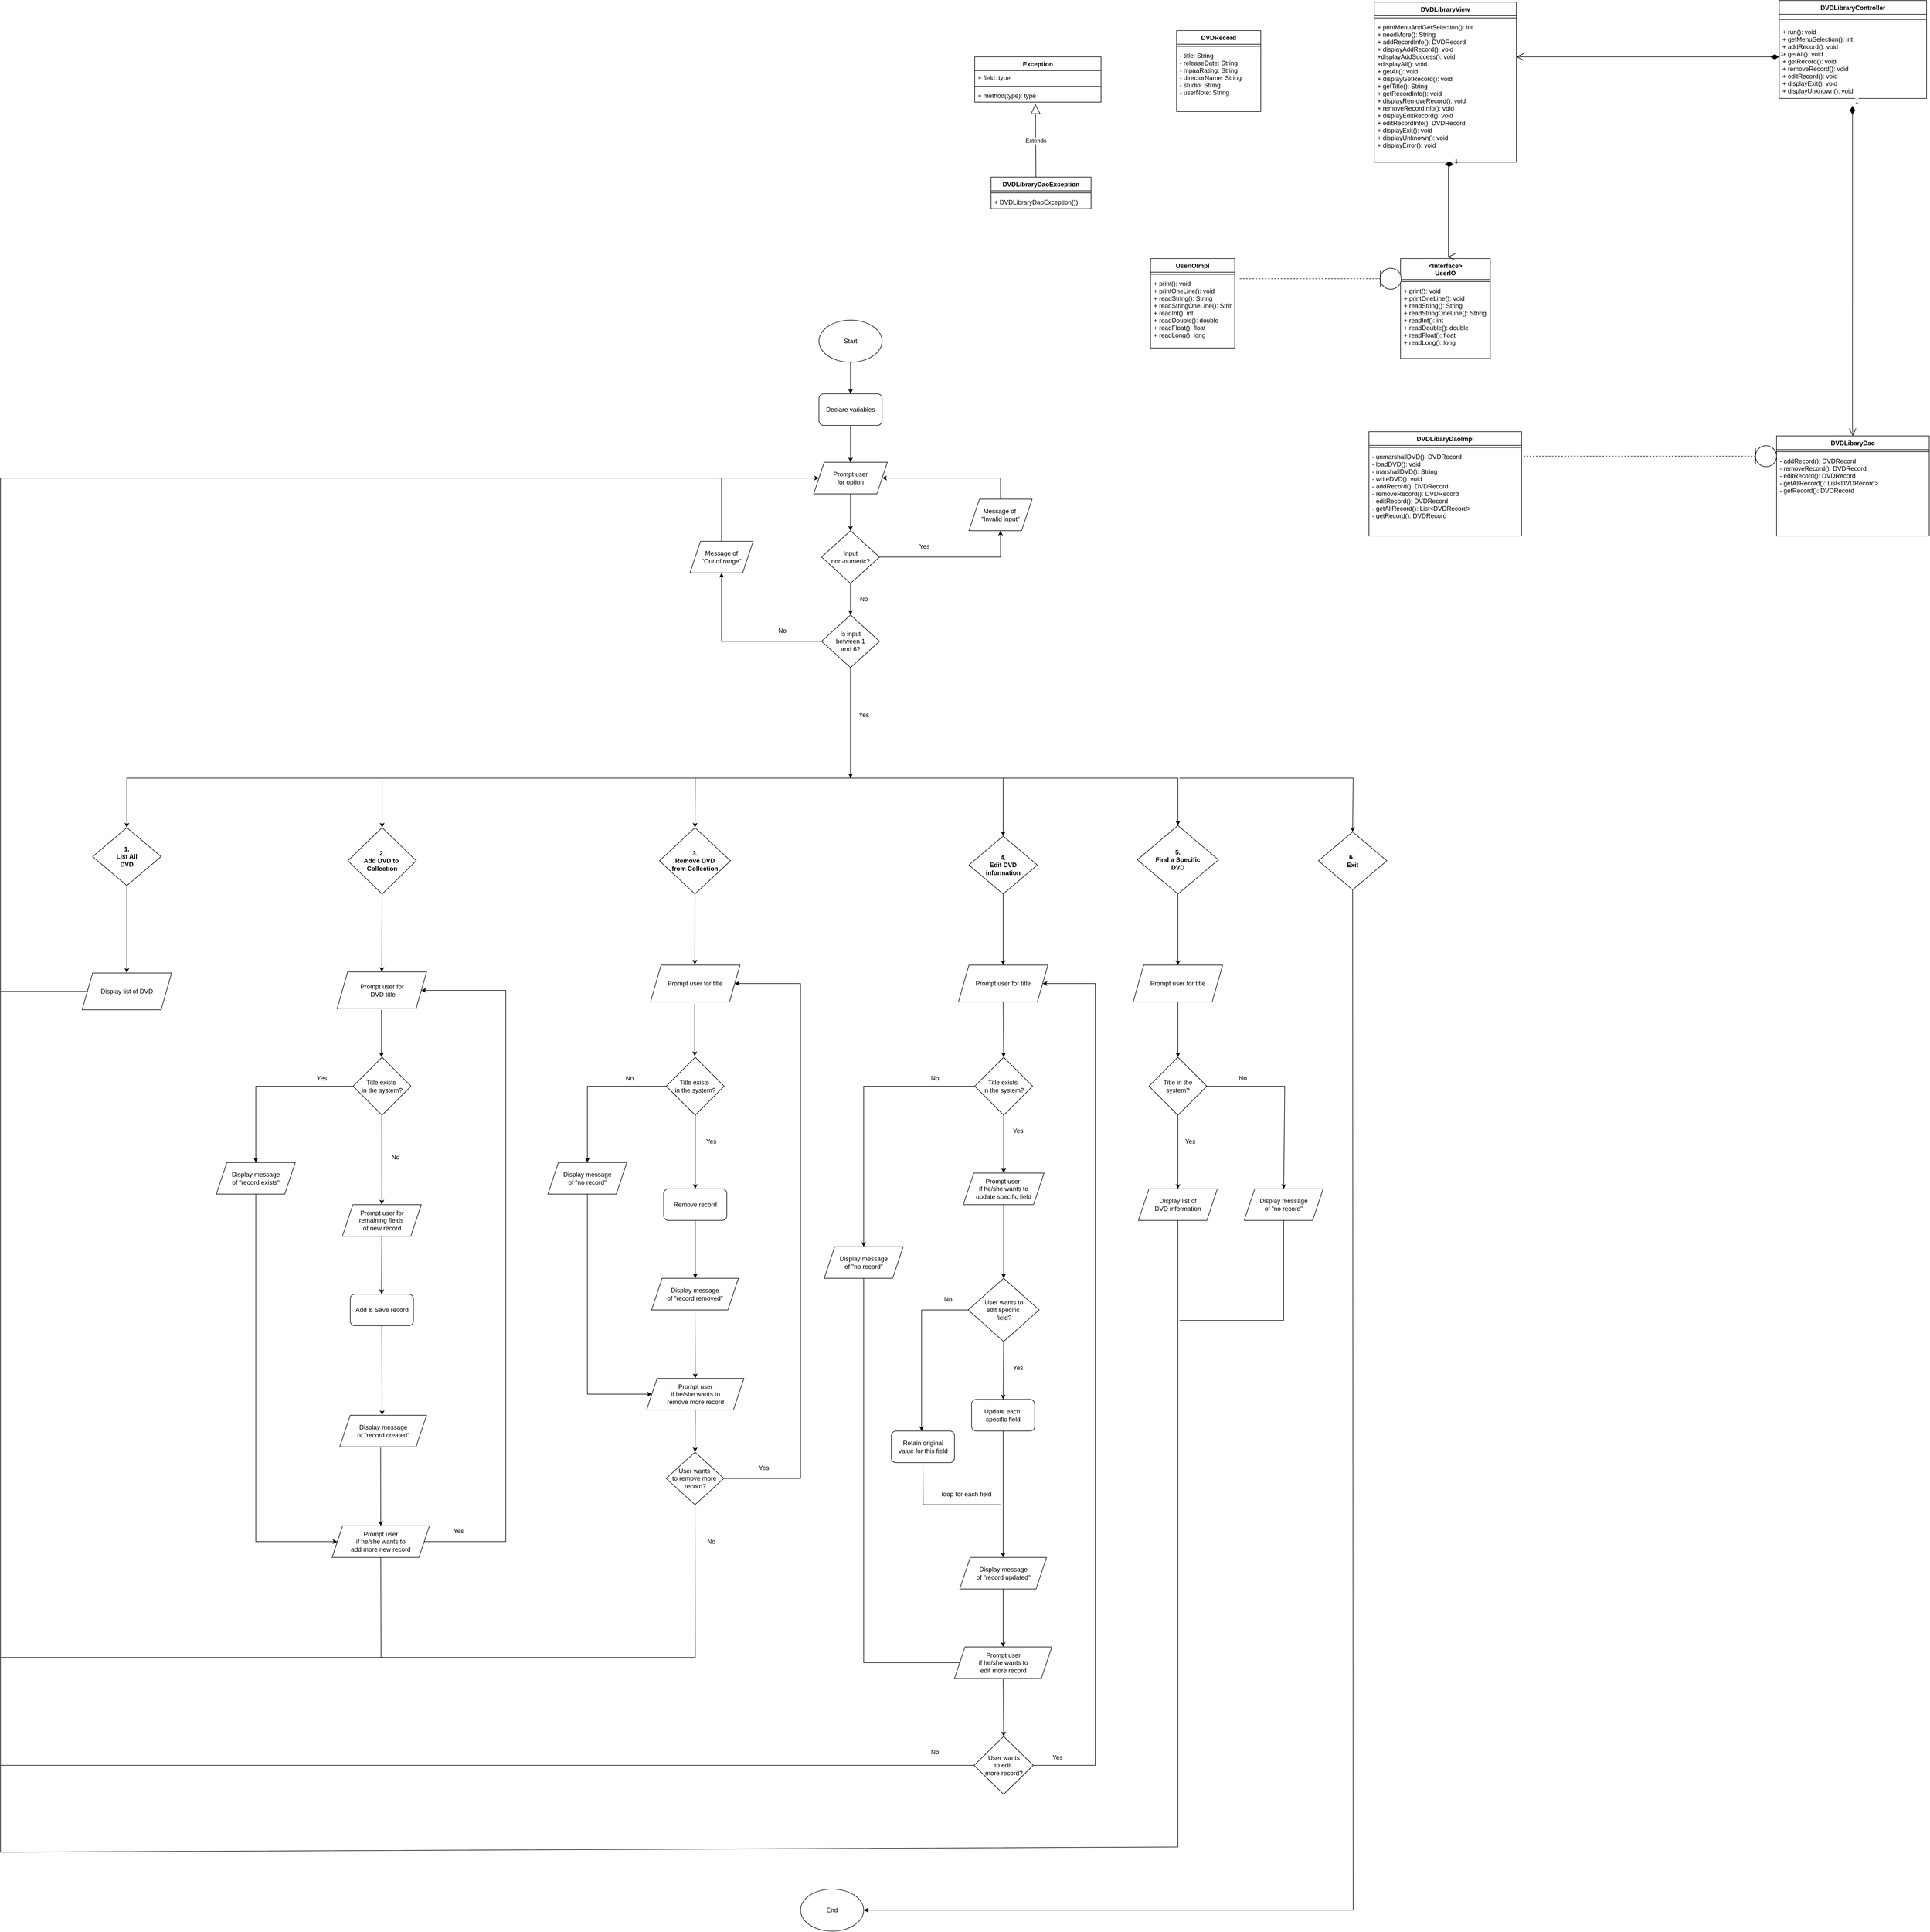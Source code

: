 <mxfile version="20.0.1" type="device"><diagram id="lfZnFg493xUVyy1Haq8Z" name="Page-1"><mxGraphModel dx="2568" dy="1592" grid="1" gridSize="10" guides="1" tooltips="1" connect="1" arrows="1" fold="1" page="1" pageScale="1" pageWidth="850" pageHeight="1100" math="0" shadow="0"><root><mxCell id="0"/><mxCell id="1" parent="0"/><mxCell id="xBN7aVPidOeXTF89LQFy-1" value="Start" style="ellipse;whiteSpace=wrap;html=1;" parent="1" vertex="1"><mxGeometry x="355" y="-420" width="120" height="80" as="geometry"/></mxCell><mxCell id="xBN7aVPidOeXTF89LQFy-2" value="Declare variables" style="rounded=1;whiteSpace=wrap;html=1;" parent="1" vertex="1"><mxGeometry x="355" y="-280" width="120" height="60" as="geometry"/></mxCell><mxCell id="xBN7aVPidOeXTF89LQFy-6" value="1.&lt;br&gt;List All&lt;br&gt;DVD" style="rhombus;whiteSpace=wrap;html=1;fontStyle=1" parent="1" vertex="1"><mxGeometry x="-1025" y="544" width="130" height="110" as="geometry"/></mxCell><mxCell id="xBN7aVPidOeXTF89LQFy-7" value="2.&lt;br&gt;Add DVD to&amp;nbsp;&lt;br&gt;Collection" style="rhombus;whiteSpace=wrap;html=1;fontStyle=1" parent="1" vertex="1"><mxGeometry x="-540" y="544" width="130" height="126" as="geometry"/></mxCell><mxCell id="xBN7aVPidOeXTF89LQFy-8" value="5.&lt;br&gt;Find a Specific&lt;br&gt;DVD" style="rhombus;whiteSpace=wrap;html=1;fontStyle=1" parent="1" vertex="1"><mxGeometry x="960" y="540" width="154" height="130" as="geometry"/></mxCell><mxCell id="xBN7aVPidOeXTF89LQFy-9" value="4.&lt;br&gt;Edit DVD&lt;br&gt;information" style="rhombus;whiteSpace=wrap;html=1;fontStyle=1" parent="1" vertex="1"><mxGeometry x="640" y="560" width="130" height="110" as="geometry"/></mxCell><mxCell id="xBN7aVPidOeXTF89LQFy-10" value="6.&amp;nbsp;&lt;br&gt;Exit" style="rhombus;whiteSpace=wrap;html=1;fontStyle=1" parent="1" vertex="1"><mxGeometry x="1304" y="552" width="130" height="110" as="geometry"/></mxCell><mxCell id="xBN7aVPidOeXTF89LQFy-11" value="Display list of DVD" style="shape=parallelogram;perimeter=parallelogramPerimeter;whiteSpace=wrap;html=1;fixedSize=1;" parent="1" vertex="1"><mxGeometry x="-1045" y="820" width="170" height="70" as="geometry"/></mxCell><mxCell id="xBN7aVPidOeXTF89LQFy-20" value="Prompt user for&lt;br&gt;&amp;nbsp;DVD title" style="shape=parallelogram;perimeter=parallelogramPerimeter;whiteSpace=wrap;html=1;fixedSize=1;" parent="1" vertex="1"><mxGeometry x="-560.5" y="818" width="170" height="70" as="geometry"/></mxCell><mxCell id="xBN7aVPidOeXTF89LQFy-21" value="Title exists&amp;nbsp;&lt;br&gt;in the system?" style="rhombus;whiteSpace=wrap;html=1;" parent="1" vertex="1"><mxGeometry x="-530" y="980" width="110" height="110" as="geometry"/></mxCell><mxCell id="xBN7aVPidOeXTF89LQFy-22" value="Display message&lt;br&gt;of &quot;record exists&quot;" style="shape=parallelogram;perimeter=parallelogramPerimeter;whiteSpace=wrap;html=1;fixedSize=1;" parent="1" vertex="1"><mxGeometry x="-790" y="1180" width="150" height="60" as="geometry"/></mxCell><mxCell id="xBN7aVPidOeXTF89LQFy-23" value="Add &amp;amp; Save record" style="rounded=1;whiteSpace=wrap;html=1;" parent="1" vertex="1"><mxGeometry x="-535.5" y="1430" width="120" height="60" as="geometry"/></mxCell><mxCell id="xBN7aVPidOeXTF89LQFy-24" value="Prompt user for title" style="shape=parallelogram;perimeter=parallelogramPerimeter;whiteSpace=wrap;html=1;fixedSize=1;" parent="1" vertex="1"><mxGeometry x="620" y="805" width="170" height="70" as="geometry"/></mxCell><mxCell id="xBN7aVPidOeXTF89LQFy-25" value="Title exists&amp;nbsp;&lt;br&gt;in the system?" style="rhombus;whiteSpace=wrap;html=1;" parent="1" vertex="1"><mxGeometry x="65" y="980" width="110" height="110" as="geometry"/></mxCell><mxCell id="xBN7aVPidOeXTF89LQFy-26" value="Display message&lt;br&gt;of &quot;no record&quot;" style="shape=parallelogram;perimeter=parallelogramPerimeter;whiteSpace=wrap;html=1;fixedSize=1;" parent="1" vertex="1"><mxGeometry x="1163" y="1230" width="150" height="60" as="geometry"/></mxCell><mxCell id="xBN7aVPidOeXTF89LQFy-30" value="Title exists&amp;nbsp;&lt;br&gt;in the system?" style="rhombus;whiteSpace=wrap;html=1;" parent="1" vertex="1"><mxGeometry x="651" y="980" width="110" height="110" as="geometry"/></mxCell><mxCell id="xBN7aVPidOeXTF89LQFy-31" value="Display message&lt;br&gt;of &quot;no record&quot;" style="shape=parallelogram;perimeter=parallelogramPerimeter;whiteSpace=wrap;html=1;fixedSize=1;" parent="1" vertex="1"><mxGeometry x="365" y="1340" width="150" height="60" as="geometry"/></mxCell><mxCell id="xBN7aVPidOeXTF89LQFy-34" value="End" style="ellipse;whiteSpace=wrap;html=1;" parent="1" vertex="1"><mxGeometry x="320" y="2560" width="120" height="80" as="geometry"/></mxCell><mxCell id="xBN7aVPidOeXTF89LQFy-35" value="" style="endArrow=classic;html=1;rounded=0;entryX=0.5;entryY=0;entryDx=0;entryDy=0;exitX=0.5;exitY=1;exitDx=0;exitDy=0;" parent="1" source="xBN7aVPidOeXTF89LQFy-1" target="xBN7aVPidOeXTF89LQFy-2" edge="1"><mxGeometry width="50" height="50" relative="1" as="geometry"><mxPoint x="230" y="170" as="sourcePoint"/><mxPoint x="280" y="120" as="targetPoint"/></mxGeometry></mxCell><mxCell id="xBN7aVPidOeXTF89LQFy-38" value="" style="endArrow=classic;html=1;rounded=0;entryX=0.5;entryY=0;entryDx=0;entryDy=0;exitX=0.5;exitY=1;exitDx=0;exitDy=0;" parent="1" target="xBN7aVPidOeXTF89LQFy-6" edge="1"><mxGeometry width="50" height="50" relative="1" as="geometry"><mxPoint x="415" y="400" as="sourcePoint"/><mxPoint x="280" y="550" as="targetPoint"/><Array as="points"><mxPoint x="415" y="450"/><mxPoint x="120" y="450"/><mxPoint x="-960" y="450"/></Array></mxGeometry></mxCell><mxCell id="xBN7aVPidOeXTF89LQFy-43" value="Prompt user &lt;br&gt;for option" style="shape=parallelogram;perimeter=parallelogramPerimeter;whiteSpace=wrap;html=1;fixedSize=1;" parent="1" vertex="1"><mxGeometry x="345" y="-150" width="140" height="60" as="geometry"/></mxCell><mxCell id="xBN7aVPidOeXTF89LQFy-45" value="" style="endArrow=classic;html=1;rounded=0;entryX=0.5;entryY=0;entryDx=0;entryDy=0;exitX=0.5;exitY=1;exitDx=0;exitDy=0;" parent="1" source="xBN7aVPidOeXTF89LQFy-6" target="xBN7aVPidOeXTF89LQFy-11" edge="1"><mxGeometry width="50" height="50" relative="1" as="geometry"><mxPoint x="-874" y="840" as="sourcePoint"/><mxPoint x="-824" y="790" as="targetPoint"/></mxGeometry></mxCell><mxCell id="xBN7aVPidOeXTF89LQFy-58" value="" style="endArrow=classic;html=1;rounded=0;entryX=0.5;entryY=0;entryDx=0;entryDy=0;" parent="1" target="xBN7aVPidOeXTF89LQFy-7" edge="1"><mxGeometry width="50" height="50" relative="1" as="geometry"><mxPoint x="-475" y="450" as="sourcePoint"/><mxPoint x="-289" y="560" as="targetPoint"/></mxGeometry></mxCell><mxCell id="xBN7aVPidOeXTF89LQFy-59" value="" style="endArrow=classic;html=1;rounded=0;entryX=0.5;entryY=0;entryDx=0;entryDy=0;exitX=0.5;exitY=1;exitDx=0;exitDy=0;" parent="1" source="xBN7aVPidOeXTF89LQFy-7" target="xBN7aVPidOeXTF89LQFy-20" edge="1"><mxGeometry width="50" height="50" relative="1" as="geometry"><mxPoint x="-475" y="680" as="sourcePoint"/><mxPoint x="-475.71" y="754" as="targetPoint"/></mxGeometry></mxCell><mxCell id="xBN7aVPidOeXTF89LQFy-60" value="" style="endArrow=classic;html=1;rounded=0;entryX=0.5;entryY=0;entryDx=0;entryDy=0;exitX=0.5;exitY=1;exitDx=0;exitDy=0;" parent="1" edge="1"><mxGeometry width="50" height="50" relative="1" as="geometry"><mxPoint x="-476.21" y="890" as="sourcePoint"/><mxPoint x="-476.21" y="980" as="targetPoint"/></mxGeometry></mxCell><mxCell id="xBN7aVPidOeXTF89LQFy-61" value="" style="endArrow=classic;html=1;rounded=0;entryX=0.5;entryY=0;entryDx=0;entryDy=0;" parent="1" target="xBN7aVPidOeXTF89LQFy-22" edge="1"><mxGeometry width="50" height="50" relative="1" as="geometry"><mxPoint x="-530" y="1035" as="sourcePoint"/><mxPoint x="-650" y="1180" as="targetPoint"/><Array as="points"><mxPoint x="-650" y="1035"/><mxPoint x="-715" y="1035"/></Array></mxGeometry></mxCell><mxCell id="xBN7aVPidOeXTF89LQFy-62" value="" style="endArrow=classic;html=1;rounded=0;exitX=0.5;exitY=1;exitDx=0;exitDy=0;" parent="1" source="xBN7aVPidOeXTF89LQFy-22" target="R3plJ5tXdlA7iR0dH8oj-2" edge="1"><mxGeometry width="50" height="50" relative="1" as="geometry"><mxPoint x="-650" y="1244" as="sourcePoint"/><mxPoint x="-640" y="1830" as="targetPoint"/><Array as="points"><mxPoint x="-715" y="1900"/></Array></mxGeometry></mxCell><mxCell id="xBN7aVPidOeXTF89LQFy-65" value="" style="endArrow=none;html=1;rounded=0;entryX=0.5;entryY=1;entryDx=0;entryDy=0;startArrow=none;strokeColor=none;" parent="1" edge="1"><mxGeometry width="50" height="50" relative="1" as="geometry"><mxPoint x="-426" y="1420" as="sourcePoint"/><mxPoint x="-426" y="1310" as="targetPoint"/><Array as="points"/></mxGeometry></mxCell><mxCell id="xBN7aVPidOeXTF89LQFy-66" value="" style="endArrow=classic;html=1;rounded=0;entryX=0.5;entryY=0;entryDx=0;entryDy=0;" parent="1" target="xBN7aVPidOeXTF89LQFy-9" edge="1"><mxGeometry width="50" height="50" relative="1" as="geometry"><mxPoint x="400" y="450" as="sourcePoint"/><mxPoint x="590" y="640" as="targetPoint"/><Array as="points"><mxPoint x="705" y="450"/></Array></mxGeometry></mxCell><mxCell id="xBN7aVPidOeXTF89LQFy-67" value="" style="endArrow=classic;html=1;rounded=0;entryX=0.5;entryY=0;entryDx=0;entryDy=0;exitX=0.5;exitY=1;exitDx=0;exitDy=0;" parent="1" source="xBN7aVPidOeXTF89LQFy-9" target="xBN7aVPidOeXTF89LQFy-24" edge="1"><mxGeometry width="50" height="50" relative="1" as="geometry"><mxPoint x="345" y="690" as="sourcePoint"/><mxPoint x="395" y="640" as="targetPoint"/></mxGeometry></mxCell><mxCell id="xBN7aVPidOeXTF89LQFy-68" value="" style="endArrow=classic;html=1;rounded=0;entryX=0.5;entryY=0;entryDx=0;entryDy=0;" parent="1" edge="1"><mxGeometry width="50" height="50" relative="1" as="geometry"><mxPoint x="119" y="878" as="sourcePoint"/><mxPoint x="119" y="978" as="targetPoint"/></mxGeometry></mxCell><mxCell id="xBN7aVPidOeXTF89LQFy-69" value="" style="endArrow=classic;html=1;rounded=0;exitX=0.5;exitY=1;exitDx=0;exitDy=0;entryX=0.5;entryY=0;entryDx=0;entryDy=0;" parent="1" source="xBN7aVPidOeXTF89LQFy-25" target="R3plJ5tXdlA7iR0dH8oj-4" edge="1"><mxGeometry width="50" height="50" relative="1" as="geometry"><mxPoint x="345" y="1210" as="sourcePoint"/><mxPoint x="120" y="1260" as="targetPoint"/></mxGeometry></mxCell><mxCell id="xBN7aVPidOeXTF89LQFy-73" value="" style="endArrow=classic;html=1;rounded=0;entryX=0.5;entryY=0;entryDx=0;entryDy=0;exitX=0.5;exitY=1;exitDx=0;exitDy=0;" parent="1" source="xBN7aVPidOeXTF89LQFy-24" target="xBN7aVPidOeXTF89LQFy-30" edge="1"><mxGeometry width="50" height="50" relative="1" as="geometry"><mxPoint x="619.437" y="875" as="sourcePoint"/><mxPoint x="619.0" y="975" as="targetPoint"/></mxGeometry></mxCell><mxCell id="xBN7aVPidOeXTF89LQFy-79" value="" style="endArrow=classic;html=1;rounded=0;" parent="1" edge="1"><mxGeometry width="50" height="50" relative="1" as="geometry"><mxPoint x="600" y="450" as="sourcePoint"/><mxPoint x="1037" y="540" as="targetPoint"/><Array as="points"><mxPoint x="1037" y="450"/></Array></mxGeometry></mxCell><mxCell id="xBN7aVPidOeXTF89LQFy-81" value="" style="endArrow=classic;html=1;rounded=0;entryX=0.5;entryY=0;entryDx=0;entryDy=0;" parent="1" target="xBN7aVPidOeXTF89LQFy-10" edge="1"><mxGeometry width="50" height="50" relative="1" as="geometry"><mxPoint x="1040" y="450" as="sourcePoint"/><mxPoint x="900" y="360" as="targetPoint"/><Array as="points"><mxPoint x="1255" y="450"/><mxPoint x="1370" y="450"/></Array></mxGeometry></mxCell><mxCell id="oAzUtkDCTmgwJy09OEdO-1" value="" style="endArrow=classic;html=1;rounded=0;exitX=0.5;exitY=1;exitDx=0;exitDy=0;" parent="1" source="xBN7aVPidOeXTF89LQFy-2" edge="1"><mxGeometry width="50" height="50" relative="1" as="geometry"><mxPoint x="500" y="180" as="sourcePoint"/><mxPoint x="415" y="-150" as="targetPoint"/></mxGeometry></mxCell><mxCell id="FOKgVZqbNKU5GSkKvoMN-1" value="3.&lt;br&gt;Remove DVD&lt;br&gt;from Collection" style="rhombus;whiteSpace=wrap;html=1;fontStyle=1" parent="1" vertex="1"><mxGeometry x="52" y="544" width="135" height="126" as="geometry"/></mxCell><mxCell id="FOKgVZqbNKU5GSkKvoMN-2" value="" style="endArrow=classic;html=1;rounded=0;entryX=0.5;entryY=0;entryDx=0;entryDy=0;" parent="1" target="FOKgVZqbNKU5GSkKvoMN-1" edge="1"><mxGeometry width="50" height="50" relative="1" as="geometry"><mxPoint x="120" y="450" as="sourcePoint"/><mxPoint x="20" y="580" as="targetPoint"/></mxGeometry></mxCell><mxCell id="FOKgVZqbNKU5GSkKvoMN-6" value="Input&lt;br&gt;non-numeric?" style="rhombus;whiteSpace=wrap;html=1;" parent="1" vertex="1"><mxGeometry x="360" y="-20" width="110" height="100" as="geometry"/></mxCell><mxCell id="FOKgVZqbNKU5GSkKvoMN-7" value="Is input &lt;br&gt;between 1 &lt;br&gt;and 6?" style="rhombus;whiteSpace=wrap;html=1;" parent="1" vertex="1"><mxGeometry x="360" y="140" width="110" height="100" as="geometry"/></mxCell><mxCell id="FOKgVZqbNKU5GSkKvoMN-8" value="" style="endArrow=classic;html=1;rounded=0;exitX=0.5;exitY=1;exitDx=0;exitDy=0;exitPerimeter=0;" parent="1" source="xBN7aVPidOeXTF89LQFy-43" target="FOKgVZqbNKU5GSkKvoMN-6" edge="1"><mxGeometry width="50" height="50" relative="1" as="geometry"><mxPoint x="390" y="170" as="sourcePoint"/><mxPoint x="440" y="120" as="targetPoint"/></mxGeometry></mxCell><mxCell id="FOKgVZqbNKU5GSkKvoMN-9" value="" style="endArrow=classic;html=1;rounded=0;exitX=1;exitY=0.5;exitDx=0;exitDy=0;entryX=0.5;entryY=1;entryDx=0;entryDy=0;" parent="1" source="FOKgVZqbNKU5GSkKvoMN-6" target="FOKgVZqbNKU5GSkKvoMN-67" edge="1"><mxGeometry width="50" height="50" relative="1" as="geometry"><mxPoint x="390" y="170" as="sourcePoint"/><mxPoint x="730" y="30" as="targetPoint"/><Array as="points"><mxPoint x="570" y="30"/><mxPoint x="700" y="30"/></Array></mxGeometry></mxCell><mxCell id="FOKgVZqbNKU5GSkKvoMN-10" value="" style="endArrow=classic;html=1;rounded=0;exitX=0.5;exitY=1;exitDx=0;exitDy=0;entryX=0.5;entryY=0;entryDx=0;entryDy=0;" parent="1" source="FOKgVZqbNKU5GSkKvoMN-6" target="FOKgVZqbNKU5GSkKvoMN-7" edge="1"><mxGeometry width="50" height="50" relative="1" as="geometry"><mxPoint x="390" y="130" as="sourcePoint"/><mxPoint x="500" y="240" as="targetPoint"/></mxGeometry></mxCell><mxCell id="FOKgVZqbNKU5GSkKvoMN-12" value="" style="endArrow=classic;html=1;rounded=0;exitX=0.5;exitY=1;exitDx=0;exitDy=0;" parent="1" source="FOKgVZqbNKU5GSkKvoMN-7" edge="1"><mxGeometry width="50" height="50" relative="1" as="geometry"><mxPoint x="390" y="430" as="sourcePoint"/><mxPoint x="415" y="450" as="targetPoint"/></mxGeometry></mxCell><mxCell id="FOKgVZqbNKU5GSkKvoMN-18" value="" style="endArrow=none;html=1;rounded=0;exitX=0;exitY=0.5;exitDx=0;exitDy=0;" parent="1" source="xBN7aVPidOeXTF89LQFy-11" edge="1"><mxGeometry width="50" height="50" relative="1" as="geometry"><mxPoint x="-1350" y="850" as="sourcePoint"/><mxPoint x="170" y="-120" as="targetPoint"/><Array as="points"><mxPoint x="-1200" y="855"/><mxPoint x="-1200" y="-120"/></Array></mxGeometry></mxCell><mxCell id="FOKgVZqbNKU5GSkKvoMN-19" value="Display message&lt;br&gt;of &quot;record created&quot;" style="shape=parallelogram;perimeter=parallelogramPerimeter;whiteSpace=wrap;html=1;fixedSize=1;" parent="1" vertex="1"><mxGeometry x="-555.5" y="1660" width="165" height="60" as="geometry"/></mxCell><mxCell id="FOKgVZqbNKU5GSkKvoMN-23" value="" style="endArrow=none;html=1;rounded=0;entryX=0.5;entryY=1;entryDx=0;entryDy=0;startArrow=none;strokeColor=none;" parent="1" edge="1"><mxGeometry width="50" height="50" relative="1" as="geometry"><mxPoint x="-428.059" y="1620" as="sourcePoint"/><mxPoint x="-426" y="1480" as="targetPoint"/><Array as="points"/></mxGeometry></mxCell><mxCell id="FOKgVZqbNKU5GSkKvoMN-24" value="" style="endArrow=classic;html=1;rounded=0;entryX=0.5;entryY=0;entryDx=0;entryDy=0;" parent="1" target="FOKgVZqbNKU5GSkKvoMN-170" edge="1"><mxGeometry width="50" height="50" relative="1" as="geometry"><mxPoint x="-475.56" y="1090" as="sourcePoint"/><mxPoint x="-475.56" y="1230" as="targetPoint"/></mxGeometry></mxCell><mxCell id="FOKgVZqbNKU5GSkKvoMN-26" value="Prompt user for title" style="shape=parallelogram;perimeter=parallelogramPerimeter;whiteSpace=wrap;html=1;fixedSize=1;" parent="1" vertex="1"><mxGeometry x="35" y="805" width="170" height="70" as="geometry"/></mxCell><mxCell id="FOKgVZqbNKU5GSkKvoMN-32" value="" style="endArrow=classic;html=1;rounded=0;exitX=1;exitY=0.5;exitDx=0;exitDy=0;entryX=1;entryY=0.5;entryDx=0;entryDy=0;" parent="1" source="R3plJ5tXdlA7iR0dH8oj-2" target="xBN7aVPidOeXTF89LQFy-20" edge="1"><mxGeometry width="50" height="50" relative="1" as="geometry"><mxPoint x="-380" y="2050" as="sourcePoint"/><mxPoint x="-230" y="560" as="targetPoint"/><Array as="points"><mxPoint x="-240" y="1900"/><mxPoint x="-240" y="853"/></Array></mxGeometry></mxCell><mxCell id="FOKgVZqbNKU5GSkKvoMN-33" value="" style="endArrow=classic;html=1;rounded=0;entryX=0.5;entryY=0;entryDx=0;entryDy=0;exitX=0.5;exitY=1;exitDx=0;exitDy=0;" parent="1" source="FOKgVZqbNKU5GSkKvoMN-1" edge="1"><mxGeometry width="50" height="50" relative="1" as="geometry"><mxPoint x="119" y="670" as="sourcePoint"/><mxPoint x="119.29" y="804" as="targetPoint"/></mxGeometry></mxCell><mxCell id="FOKgVZqbNKU5GSkKvoMN-34" value="Display message&lt;br&gt;of &quot;no record&quot;" style="shape=parallelogram;perimeter=parallelogramPerimeter;whiteSpace=wrap;html=1;fixedSize=1;" parent="1" vertex="1"><mxGeometry x="-160" y="1180" width="150" height="60" as="geometry"/></mxCell><mxCell id="FOKgVZqbNKU5GSkKvoMN-35" value="" style="endArrow=classic;html=1;rounded=0;exitX=0;exitY=0.5;exitDx=0;exitDy=0;entryX=0.5;entryY=0;entryDx=0;entryDy=0;" parent="1" source="xBN7aVPidOeXTF89LQFy-25" target="FOKgVZqbNKU5GSkKvoMN-34" edge="1"><mxGeometry width="50" height="50" relative="1" as="geometry"><mxPoint x="60" y="1040" as="sourcePoint"/><mxPoint x="-70" y="1030" as="targetPoint"/><Array as="points"><mxPoint x="-85" y="1035"/></Array></mxGeometry></mxCell><mxCell id="FOKgVZqbNKU5GSkKvoMN-46" value="&lt;span style=&quot;&quot;&gt;Prompt user&lt;/span&gt;&lt;br style=&quot;&quot;&gt;&lt;span style=&quot;&quot;&gt;if he/she wants to&lt;/span&gt;&lt;br style=&quot;&quot;&gt;&lt;span style=&quot;&quot;&gt;remove more record&lt;/span&gt;" style="shape=parallelogram;perimeter=parallelogramPerimeter;whiteSpace=wrap;html=1;fixedSize=1;" parent="1" vertex="1"><mxGeometry x="27.5" y="1590" width="185" height="60" as="geometry"/></mxCell><mxCell id="FOKgVZqbNKU5GSkKvoMN-48" value="" style="endArrow=classic;html=1;rounded=0;exitX=0.5;exitY=1;exitDx=0;exitDy=0;entryX=0;entryY=0.5;entryDx=0;entryDy=0;" parent="1" source="FOKgVZqbNKU5GSkKvoMN-34" target="FOKgVZqbNKU5GSkKvoMN-46" edge="1"><mxGeometry width="50" height="50" relative="1" as="geometry"><mxPoint x="80" y="1230" as="sourcePoint"/><mxPoint x="-90" y="2150" as="targetPoint"/><Array as="points"><mxPoint x="-85" y="1620"/></Array></mxGeometry></mxCell><mxCell id="FOKgVZqbNKU5GSkKvoMN-51" value="" style="endArrow=classic;html=1;rounded=0;entryX=1;entryY=0.5;entryDx=0;entryDy=0;exitX=1;exitY=0.5;exitDx=0;exitDy=0;" parent="1" source="R3plJ5tXdlA7iR0dH8oj-24" target="FOKgVZqbNKU5GSkKvoMN-26" edge="1"><mxGeometry width="50" height="50" relative="1" as="geometry"><mxPoint x="220" y="2150" as="sourcePoint"/><mxPoint x="260" y="1040" as="targetPoint"/><Array as="points"><mxPoint x="320" y="1780"/><mxPoint x="320" y="840"/></Array></mxGeometry></mxCell><mxCell id="FOKgVZqbNKU5GSkKvoMN-52" value="" style="endArrow=classic;html=1;rounded=0;exitX=0.5;exitY=1;exitDx=0;exitDy=0;entryX=0.5;entryY=0;entryDx=0;entryDy=0;" parent="1" source="xBN7aVPidOeXTF89LQFy-30" edge="1"><mxGeometry width="50" height="50" relative="1" as="geometry"><mxPoint x="320" y="1250" as="sourcePoint"/><mxPoint x="706" y="1200" as="targetPoint"/></mxGeometry></mxCell><mxCell id="FOKgVZqbNKU5GSkKvoMN-54" value="Prompt user for title" style="shape=parallelogram;perimeter=parallelogramPerimeter;whiteSpace=wrap;html=1;fixedSize=1;" parent="1" vertex="1"><mxGeometry x="952" y="805" width="170" height="70" as="geometry"/></mxCell><mxCell id="FOKgVZqbNKU5GSkKvoMN-55" value="" style="endArrow=classic;html=1;rounded=0;entryX=0.5;entryY=0;entryDx=0;entryDy=0;exitX=0.5;exitY=1;exitDx=0;exitDy=0;" parent="1" source="xBN7aVPidOeXTF89LQFy-8" target="FOKgVZqbNKU5GSkKvoMN-54" edge="1"><mxGeometry width="50" height="50" relative="1" as="geometry"><mxPoint x="830" y="720" as="sourcePoint"/><mxPoint x="880" y="670" as="targetPoint"/></mxGeometry></mxCell><mxCell id="FOKgVZqbNKU5GSkKvoMN-56" value="Title in the &lt;br&gt;system?" style="rhombus;whiteSpace=wrap;html=1;" parent="1" vertex="1"><mxGeometry x="982" y="980" width="110" height="110" as="geometry"/></mxCell><mxCell id="FOKgVZqbNKU5GSkKvoMN-57" value="" style="endArrow=classic;html=1;rounded=0;entryX=0.5;entryY=0;entryDx=0;entryDy=0;exitX=0.5;exitY=1;exitDx=0;exitDy=0;" parent="1" source="FOKgVZqbNKU5GSkKvoMN-54" target="FOKgVZqbNKU5GSkKvoMN-56" edge="1"><mxGeometry width="50" height="50" relative="1" as="geometry"><mxPoint x="1030" y="880" as="sourcePoint"/><mxPoint x="880" y="1040" as="targetPoint"/></mxGeometry></mxCell><mxCell id="FOKgVZqbNKU5GSkKvoMN-64" value="" style="endArrow=classic;html=1;rounded=0;exitX=0.5;exitY=1;exitDx=0;exitDy=0;entryX=1;entryY=0.5;entryDx=0;entryDy=0;" parent="1" source="xBN7aVPidOeXTF89LQFy-10" target="xBN7aVPidOeXTF89LQFy-34" edge="1"><mxGeometry width="50" height="50" relative="1" as="geometry"><mxPoint x="1990" y="1190" as="sourcePoint"/><mxPoint x="1920" y="2210" as="targetPoint"/><Array as="points"><mxPoint x="1370" y="2600"/></Array></mxGeometry></mxCell><mxCell id="FOKgVZqbNKU5GSkKvoMN-65" value="No" style="text;html=1;align=center;verticalAlign=middle;resizable=0;points=[];autosize=1;strokeColor=none;fillColor=none;" parent="1" vertex="1"><mxGeometry x="425" y="100" width="30" height="20" as="geometry"/></mxCell><mxCell id="FOKgVZqbNKU5GSkKvoMN-67" value="Message of&amp;nbsp;&lt;br&gt;&quot;Invalid input&quot;" style="shape=parallelogram;perimeter=parallelogramPerimeter;whiteSpace=wrap;html=1;fixedSize=1;" parent="1" vertex="1"><mxGeometry x="640" y="-80" width="120" height="60" as="geometry"/></mxCell><mxCell id="FOKgVZqbNKU5GSkKvoMN-68" value="" style="endArrow=classic;html=1;rounded=0;entryX=1;entryY=0.5;entryDx=0;entryDy=0;exitX=0.5;exitY=0;exitDx=0;exitDy=0;" parent="1" source="FOKgVZqbNKU5GSkKvoMN-67" target="xBN7aVPidOeXTF89LQFy-43" edge="1"><mxGeometry width="50" height="50" relative="1" as="geometry"><mxPoint x="710" y="-120" as="sourcePoint"/><mxPoint x="755" y="-150" as="targetPoint"/><Array as="points"><mxPoint x="700" y="-120"/></Array></mxGeometry></mxCell><mxCell id="FOKgVZqbNKU5GSkKvoMN-70" value="Yes" style="text;html=1;align=center;verticalAlign=middle;resizable=0;points=[];autosize=1;strokeColor=none;fillColor=none;" parent="1" vertex="1"><mxGeometry x="535" width="40" height="20" as="geometry"/></mxCell><mxCell id="FOKgVZqbNKU5GSkKvoMN-71" value="Yes" style="text;html=1;align=center;verticalAlign=middle;resizable=0;points=[];autosize=1;strokeColor=none;fillColor=none;" parent="1" vertex="1"><mxGeometry x="420" y="320" width="40" height="20" as="geometry"/></mxCell><mxCell id="FOKgVZqbNKU5GSkKvoMN-72" value="No" style="text;html=1;align=center;verticalAlign=middle;resizable=0;points=[];autosize=1;strokeColor=none;fillColor=none;" parent="1" vertex="1"><mxGeometry x="270" y="160" width="30" height="20" as="geometry"/></mxCell><mxCell id="FOKgVZqbNKU5GSkKvoMN-73" value="Message of &lt;br&gt;&quot;Out of range&quot;" style="shape=parallelogram;perimeter=parallelogramPerimeter;whiteSpace=wrap;html=1;fixedSize=1;" parent="1" vertex="1"><mxGeometry x="110" width="120" height="60" as="geometry"/></mxCell><mxCell id="FOKgVZqbNKU5GSkKvoMN-74" value="" style="endArrow=classic;html=1;rounded=0;entryX=0.5;entryY=1;entryDx=0;entryDy=0;exitX=0;exitY=0.5;exitDx=0;exitDy=0;" parent="1" source="FOKgVZqbNKU5GSkKvoMN-7" target="FOKgVZqbNKU5GSkKvoMN-73" edge="1"><mxGeometry width="50" height="50" relative="1" as="geometry"><mxPoint x="170" y="190" as="sourcePoint"/><mxPoint x="490" y="40" as="targetPoint"/><Array as="points"><mxPoint x="170" y="190"/></Array></mxGeometry></mxCell><mxCell id="FOKgVZqbNKU5GSkKvoMN-75" value="" style="endArrow=classic;html=1;rounded=0;exitX=0.5;exitY=0;exitDx=0;exitDy=0;entryX=0;entryY=0.5;entryDx=0;entryDy=0;" parent="1" source="FOKgVZqbNKU5GSkKvoMN-73" target="xBN7aVPidOeXTF89LQFy-43" edge="1"><mxGeometry width="50" height="50" relative="1" as="geometry"><mxPoint x="440" y="90" as="sourcePoint"/><mxPoint x="170" y="-120" as="targetPoint"/><Array as="points"><mxPoint x="170" y="-120"/></Array></mxGeometry></mxCell><mxCell id="FOKgVZqbNKU5GSkKvoMN-81" value="No" style="text;html=1;align=center;verticalAlign=middle;resizable=0;points=[];autosize=1;strokeColor=none;fillColor=none;" parent="1" vertex="1"><mxGeometry x="-465" y="1160" width="30" height="20" as="geometry"/></mxCell><mxCell id="FOKgVZqbNKU5GSkKvoMN-82" value="Yes" style="text;html=1;align=center;verticalAlign=middle;resizable=0;points=[];autosize=1;strokeColor=none;fillColor=none;" parent="1" vertex="1"><mxGeometry x="-610" y="1010" width="40" height="20" as="geometry"/></mxCell><mxCell id="FOKgVZqbNKU5GSkKvoMN-85" value="Yes" style="text;html=1;align=center;verticalAlign=middle;resizable=0;points=[];autosize=1;strokeColor=none;fillColor=none;" parent="1" vertex="1"><mxGeometry x="130" y="1130" width="40" height="20" as="geometry"/></mxCell><mxCell id="FOKgVZqbNKU5GSkKvoMN-86" value="No" style="text;html=1;align=center;verticalAlign=middle;resizable=0;points=[];autosize=1;strokeColor=none;fillColor=none;" parent="1" vertex="1"><mxGeometry x="-20" y="1010" width="30" height="20" as="geometry"/></mxCell><mxCell id="FOKgVZqbNKU5GSkKvoMN-93" value="Yes" style="text;html=1;align=center;verticalAlign=middle;resizable=0;points=[];autosize=1;strokeColor=none;fillColor=none;" parent="1" vertex="1"><mxGeometry x="712.5" y="1110" width="40" height="20" as="geometry"/></mxCell><mxCell id="FOKgVZqbNKU5GSkKvoMN-94" value="" style="endArrow=classic;html=1;rounded=0;exitX=0;exitY=0.5;exitDx=0;exitDy=0;entryX=0.5;entryY=0;entryDx=0;entryDy=0;" parent="1" source="xBN7aVPidOeXTF89LQFy-30" target="xBN7aVPidOeXTF89LQFy-31" edge="1"><mxGeometry width="50" height="50" relative="1" as="geometry"><mxPoint x="430" y="1080" as="sourcePoint"/><mxPoint x="425" y="995" as="targetPoint"/><Array as="points"><mxPoint x="440" y="1035"/></Array></mxGeometry></mxCell><mxCell id="FOKgVZqbNKU5GSkKvoMN-95" value="No" style="text;html=1;align=center;verticalAlign=middle;resizable=0;points=[];autosize=1;strokeColor=none;fillColor=none;" parent="1" vertex="1"><mxGeometry x="560" y="1010" width="30" height="20" as="geometry"/></mxCell><mxCell id="FOKgVZqbNKU5GSkKvoMN-98" value="" style="endArrow=none;html=1;rounded=0;entryX=0.5;entryY=1;entryDx=0;entryDy=0;exitX=0;exitY=0.5;exitDx=0;exitDy=0;" parent="1" source="R3plJ5tXdlA7iR0dH8oj-6" target="xBN7aVPidOeXTF89LQFy-31" edge="1"><mxGeometry width="50" height="50" relative="1" as="geometry"><mxPoint x="450" y="2140" as="sourcePoint"/><mxPoint x="440" y="1590" as="targetPoint"/><Array as="points"><mxPoint x="440" y="2130"/></Array></mxGeometry></mxCell><mxCell id="FOKgVZqbNKU5GSkKvoMN-99" value="" style="endArrow=classic;html=1;rounded=0;exitX=0.5;exitY=1;exitDx=0;exitDy=0;entryX=0.5;entryY=0;entryDx=0;entryDy=0;" parent="1" source="FOKgVZqbNKU5GSkKvoMN-56" target="R3plJ5tXdlA7iR0dH8oj-7" edge="1"><mxGeometry width="50" height="50" relative="1" as="geometry"><mxPoint x="920" y="1310" as="sourcePoint"/><mxPoint x="1037" y="1350" as="targetPoint"/></mxGeometry></mxCell><mxCell id="FOKgVZqbNKU5GSkKvoMN-100" value="Yes" style="text;html=1;align=center;verticalAlign=middle;resizable=0;points=[];autosize=1;strokeColor=none;fillColor=none;" parent="1" vertex="1"><mxGeometry x="1040" y="1130" width="40" height="20" as="geometry"/></mxCell><mxCell id="FOKgVZqbNKU5GSkKvoMN-101" value="" style="endArrow=classic;html=1;rounded=0;entryX=0.5;entryY=0;entryDx=0;entryDy=0;" parent="1" target="xBN7aVPidOeXTF89LQFy-26" edge="1"><mxGeometry width="50" height="50" relative="1" as="geometry"><mxPoint x="1090" y="1035" as="sourcePoint"/><mxPoint x="800" y="1060" as="targetPoint"/><Array as="points"><mxPoint x="1240" y="1035"/></Array></mxGeometry></mxCell><mxCell id="FOKgVZqbNKU5GSkKvoMN-127" value="Exception" style="swimlane;fontStyle=1;align=center;verticalAlign=top;childLayout=stackLayout;horizontal=1;startSize=26;horizontalStack=0;resizeParent=1;resizeParentMax=0;resizeLast=0;collapsible=1;marginBottom=0;" parent="1" vertex="1"><mxGeometry x="651" y="-920" width="240" height="86" as="geometry"/></mxCell><mxCell id="FOKgVZqbNKU5GSkKvoMN-128" value="+ field: type" style="text;strokeColor=none;fillColor=none;align=left;verticalAlign=top;spacingLeft=4;spacingRight=4;overflow=hidden;rotatable=0;points=[[0,0.5],[1,0.5]];portConstraint=eastwest;" parent="FOKgVZqbNKU5GSkKvoMN-127" vertex="1"><mxGeometry y="26" width="240" height="26" as="geometry"/></mxCell><mxCell id="FOKgVZqbNKU5GSkKvoMN-129" value="" style="line;strokeWidth=1;fillColor=none;align=left;verticalAlign=middle;spacingTop=-1;spacingLeft=3;spacingRight=3;rotatable=0;labelPosition=right;points=[];portConstraint=eastwest;" parent="FOKgVZqbNKU5GSkKvoMN-127" vertex="1"><mxGeometry y="52" width="240" height="8" as="geometry"/></mxCell><mxCell id="FOKgVZqbNKU5GSkKvoMN-130" value="+ method(type): type" style="text;strokeColor=none;fillColor=none;align=left;verticalAlign=top;spacingLeft=4;spacingRight=4;overflow=hidden;rotatable=0;points=[[0,0.5],[1,0.5]];portConstraint=eastwest;" parent="FOKgVZqbNKU5GSkKvoMN-127" vertex="1"><mxGeometry y="60" width="240" height="26" as="geometry"/></mxCell><mxCell id="FOKgVZqbNKU5GSkKvoMN-131" value="DVDLibraryDaoException" style="swimlane;fontStyle=1;align=center;verticalAlign=top;childLayout=stackLayout;horizontal=1;startSize=26;horizontalStack=0;resizeParent=1;resizeParentMax=0;resizeLast=0;collapsible=1;marginBottom=0;" parent="1" vertex="1"><mxGeometry x="682" y="-691.5" width="190" height="60" as="geometry"/></mxCell><mxCell id="FOKgVZqbNKU5GSkKvoMN-133" value="" style="line;strokeWidth=1;fillColor=none;align=left;verticalAlign=middle;spacingTop=-1;spacingLeft=3;spacingRight=3;rotatable=0;labelPosition=right;points=[];portConstraint=eastwest;" parent="FOKgVZqbNKU5GSkKvoMN-131" vertex="1"><mxGeometry y="26" width="190" height="8" as="geometry"/></mxCell><mxCell id="FOKgVZqbNKU5GSkKvoMN-134" value="+ DVDLibraryDaoException())" style="text;strokeColor=none;fillColor=none;align=left;verticalAlign=top;spacingLeft=4;spacingRight=4;overflow=hidden;rotatable=0;points=[[0,0.5],[1,0.5]];portConstraint=eastwest;" parent="FOKgVZqbNKU5GSkKvoMN-131" vertex="1"><mxGeometry y="34" width="190" height="26" as="geometry"/></mxCell><mxCell id="FOKgVZqbNKU5GSkKvoMN-135" value="UserIOImpl" style="swimlane;fontStyle=1;align=center;verticalAlign=top;childLayout=stackLayout;horizontal=1;startSize=26;horizontalStack=0;resizeParent=1;resizeParentMax=0;resizeLast=0;collapsible=1;marginBottom=0;" parent="1" vertex="1"><mxGeometry x="985" y="-537" width="160" height="170" as="geometry"/></mxCell><mxCell id="FOKgVZqbNKU5GSkKvoMN-137" value="" style="line;strokeWidth=1;fillColor=none;align=left;verticalAlign=middle;spacingTop=-1;spacingLeft=3;spacingRight=3;rotatable=0;labelPosition=right;points=[];portConstraint=eastwest;" parent="FOKgVZqbNKU5GSkKvoMN-135" vertex="1"><mxGeometry y="26" width="160" height="8" as="geometry"/></mxCell><mxCell id="FOKgVZqbNKU5GSkKvoMN-138" value="+ print(): void&#10;+ printOneLine(): void&#10;+ readString(): String&#10;+ readStringOneLine(): String&#10;+ readInt(): int&#10;+ readDouble(): double&#10;+ readFloat(): float&#10;+ readLong(): long" style="text;strokeColor=none;fillColor=none;align=left;verticalAlign=top;spacingLeft=4;spacingRight=4;overflow=hidden;rotatable=0;points=[[0,0.5],[1,0.5]];portConstraint=eastwest;" parent="FOKgVZqbNKU5GSkKvoMN-135" vertex="1"><mxGeometry y="34" width="160" height="136" as="geometry"/></mxCell><mxCell id="FOKgVZqbNKU5GSkKvoMN-139" value="&lt;Interface&gt;&#10;UserIO" style="swimlane;fontStyle=1;align=center;verticalAlign=top;childLayout=stackLayout;horizontal=1;startSize=40;horizontalStack=0;resizeParent=1;resizeParentMax=0;resizeLast=0;collapsible=1;marginBottom=0;" parent="1" vertex="1"><mxGeometry x="1460" y="-537" width="170.5" height="190" as="geometry"/></mxCell><mxCell id="FOKgVZqbNKU5GSkKvoMN-141" value="" style="line;strokeWidth=1;fillColor=none;align=left;verticalAlign=middle;spacingTop=-1;spacingLeft=3;spacingRight=3;rotatable=0;labelPosition=right;points=[];portConstraint=eastwest;" parent="FOKgVZqbNKU5GSkKvoMN-139" vertex="1"><mxGeometry y="40" width="170.5" height="8" as="geometry"/></mxCell><mxCell id="FOKgVZqbNKU5GSkKvoMN-142" value="+ print(): void&#10;+ printOneLine(): void&#10;+ readString(): String&#10;+ readStringOneLine(): String&#10;+ readInt(): int&#10;+ readDouble(): double&#10;+ readFloat(): float&#10;+ readLong(): long&#10;" style="text;strokeColor=none;fillColor=none;align=left;verticalAlign=top;spacingLeft=4;spacingRight=4;overflow=hidden;rotatable=0;points=[[0,0.5],[1,0.5]];portConstraint=eastwest;" parent="FOKgVZqbNKU5GSkKvoMN-139" vertex="1"><mxGeometry y="48" width="170.5" height="142" as="geometry"/></mxCell><mxCell id="FOKgVZqbNKU5GSkKvoMN-143" value="" style="shape=umlLifeline;participant=umlEntity;perimeter=lifelinePerimeter;whiteSpace=wrap;html=1;container=1;collapsible=0;recursiveResize=0;verticalAlign=top;spacingTop=36;outlineConnect=0;rotation=90;" parent="1" vertex="1"><mxGeometry x="1286.5" y="-653.5" width="40" height="310" as="geometry"/></mxCell><mxCell id="FOKgVZqbNKU5GSkKvoMN-148" value="DVDLibaryDao" style="swimlane;fontStyle=1;align=center;verticalAlign=top;childLayout=stackLayout;horizontal=1;startSize=26;horizontalStack=0;resizeParent=1;resizeParentMax=0;resizeLast=0;collapsible=1;marginBottom=0;" parent="1" vertex="1"><mxGeometry x="2174.5" y="-200" width="290" height="190" as="geometry"/></mxCell><mxCell id="FOKgVZqbNKU5GSkKvoMN-150" value="" style="line;strokeWidth=1;fillColor=none;align=left;verticalAlign=middle;spacingTop=-1;spacingLeft=3;spacingRight=3;rotatable=0;labelPosition=right;points=[];portConstraint=eastwest;" parent="FOKgVZqbNKU5GSkKvoMN-148" vertex="1"><mxGeometry y="26" width="290" height="8" as="geometry"/></mxCell><mxCell id="FOKgVZqbNKU5GSkKvoMN-151" value="- addRecord(): DVDRecord&#10;- removeRecord(): DVDRecord&#10;- editRecord(): DVDRecord&#10;- getAllRecord(): List&lt;DVDRecord&gt;&#10;- getRecord(): DVDRecord" style="text;strokeColor=none;fillColor=none;align=left;verticalAlign=top;spacingLeft=4;spacingRight=4;overflow=hidden;rotatable=0;points=[[0,0.5],[1,0.5]];portConstraint=eastwest;" parent="FOKgVZqbNKU5GSkKvoMN-148" vertex="1"><mxGeometry y="34" width="290" height="156" as="geometry"/></mxCell><mxCell id="FOKgVZqbNKU5GSkKvoMN-152" value="DVDLibraryController" style="swimlane;fontStyle=1;align=center;verticalAlign=top;childLayout=stackLayout;horizontal=1;startSize=26;horizontalStack=0;resizeParent=1;resizeParentMax=0;resizeLast=0;collapsible=1;marginBottom=0;" parent="1" vertex="1"><mxGeometry x="2179.5" y="-1027" width="280" height="186" as="geometry"/></mxCell><mxCell id="FOKgVZqbNKU5GSkKvoMN-154" value="" style="line;strokeWidth=1;fillColor=none;align=left;verticalAlign=middle;spacingTop=-1;spacingLeft=3;spacingRight=3;rotatable=0;labelPosition=right;points=[];portConstraint=eastwest;" parent="FOKgVZqbNKU5GSkKvoMN-152" vertex="1"><mxGeometry y="26" width="280" height="20" as="geometry"/></mxCell><mxCell id="FOKgVZqbNKU5GSkKvoMN-155" value="+ run(): void&#10;+ getMenuSelection(): int&#10;+ addRecord(): void&#10;+ getAll(): void&#10;+ getRecord(): void&#10;+ removeRecord(): void&#10;+ editRecord(): void&#10;+ displayExit(): void&#10;+ displayUnknown(): void&#10;" style="text;strokeColor=none;fillColor=none;align=left;verticalAlign=top;spacingLeft=4;spacingRight=4;overflow=hidden;rotatable=0;points=[[0,0.5],[1,0.5]];portConstraint=eastwest;" parent="FOKgVZqbNKU5GSkKvoMN-152" vertex="1"><mxGeometry y="46" width="280" height="140" as="geometry"/></mxCell><mxCell id="FOKgVZqbNKU5GSkKvoMN-156" value="DVDLibaryDaoImpl" style="swimlane;fontStyle=1;align=center;verticalAlign=top;childLayout=stackLayout;horizontal=1;startSize=26;horizontalStack=0;resizeParent=1;resizeParentMax=0;resizeLast=0;collapsible=1;marginBottom=0;" parent="1" vertex="1"><mxGeometry x="1400" y="-208" width="290" height="198" as="geometry"/></mxCell><mxCell id="FOKgVZqbNKU5GSkKvoMN-158" value="" style="line;strokeWidth=1;fillColor=none;align=left;verticalAlign=middle;spacingTop=-1;spacingLeft=3;spacingRight=3;rotatable=0;labelPosition=right;points=[];portConstraint=eastwest;" parent="FOKgVZqbNKU5GSkKvoMN-156" vertex="1"><mxGeometry y="26" width="290" height="8" as="geometry"/></mxCell><mxCell id="FOKgVZqbNKU5GSkKvoMN-159" value="- unmarshallDVD(): DVDRecord&#10;- loadDVD(): void&#10;- marshallDVD(): String&#10;- writeDVD(): void&#10;- addRecord(): DVDRecord&#10;- removeRecord(): DVDRecord&#10;- editRecord(): DVDRecord&#10;- getAllRecord(): List&lt;DVDRecord&gt;&#10;- getRecord(): DVDRecord" style="text;strokeColor=none;fillColor=none;align=left;verticalAlign=top;spacingLeft=4;spacingRight=4;overflow=hidden;rotatable=0;points=[[0,0.5],[1,0.5]];portConstraint=eastwest;" parent="FOKgVZqbNKU5GSkKvoMN-156" vertex="1"><mxGeometry y="34" width="290" height="164" as="geometry"/></mxCell><mxCell id="FOKgVZqbNKU5GSkKvoMN-160" value="" style="shape=umlLifeline;participant=umlEntity;perimeter=lifelinePerimeter;whiteSpace=wrap;html=1;container=1;collapsible=0;recursiveResize=0;verticalAlign=top;spacingTop=36;outlineConnect=0;rotation=90;" parent="1" vertex="1"><mxGeometry x="1914.5" y="-401.5" width="40" height="480" as="geometry"/></mxCell><mxCell id="FOKgVZqbNKU5GSkKvoMN-161" value="1" style="endArrow=open;html=1;endSize=12;startArrow=diamondThin;startSize=14;startFill=1;edgeStyle=orthogonalEdgeStyle;align=left;verticalAlign=bottom;rounded=0;exitX=0.482;exitY=1.308;exitDx=0;exitDy=0;exitPerimeter=0;entryX=0.5;entryY=0;entryDx=0;entryDy=0;" parent="1" target="FOKgVZqbNKU5GSkKvoMN-148" edge="1"><mxGeometry x="-1" y="3" relative="1" as="geometry"><mxPoint x="2318.73" y="-827.002" as="sourcePoint"/><mxPoint x="2318.77" y="-736.01" as="targetPoint"/><Array as="points"><mxPoint x="2319" y="-215"/></Array></mxGeometry></mxCell><mxCell id="FOKgVZqbNKU5GSkKvoMN-162" value="1" style="endArrow=open;html=1;endSize=12;startArrow=diamondThin;startSize=14;startFill=1;edgeStyle=orthogonalEdgeStyle;align=left;verticalAlign=bottom;rounded=0;" parent="1" edge="1"><mxGeometry x="-1" y="3" relative="1" as="geometry"><mxPoint x="2179.5" y="-920" as="sourcePoint"/><mxPoint x="1680" y="-920" as="targetPoint"/><Array as="points"><mxPoint x="1729.5" y="-920"/></Array></mxGeometry></mxCell><mxCell id="FOKgVZqbNKU5GSkKvoMN-163" value="1" style="endArrow=open;html=1;endSize=12;startArrow=diamondThin;startSize=14;startFill=1;edgeStyle=orthogonalEdgeStyle;align=left;verticalAlign=bottom;rounded=0;exitX=0.559;exitY=1.015;exitDx=0;exitDy=0;exitPerimeter=0;" parent="1" source="paV-Acdxq4dioQLpvo32-4" edge="1"><mxGeometry x="-1" y="3" relative="1" as="geometry"><mxPoint x="1537.25" y="-660" as="sourcePoint"/><mxPoint x="1550" y="-540" as="targetPoint"/><Array as="points"><mxPoint x="1551" y="-540"/></Array></mxGeometry></mxCell><mxCell id="FOKgVZqbNKU5GSkKvoMN-165" value="Extends" style="endArrow=block;endSize=16;endFill=0;html=1;rounded=0;exitX=0.449;exitY=0.004;exitDx=0;exitDy=0;exitPerimeter=0;entryX=0.481;entryY=1.147;entryDx=0;entryDy=0;entryPerimeter=0;" parent="1" source="FOKgVZqbNKU5GSkKvoMN-131" target="FOKgVZqbNKU5GSkKvoMN-130" edge="1"><mxGeometry width="160" relative="1" as="geometry"><mxPoint x="1041" y="-840" as="sourcePoint"/><mxPoint x="1201" y="-840" as="targetPoint"/></mxGeometry></mxCell><mxCell id="FOKgVZqbNKU5GSkKvoMN-166" value="DVDRecord" style="swimlane;fontStyle=1;align=center;verticalAlign=top;childLayout=stackLayout;horizontal=1;startSize=26;horizontalStack=0;resizeParent=1;resizeParentMax=0;resizeLast=0;collapsible=1;marginBottom=0;" parent="1" vertex="1"><mxGeometry x="1034.5" y="-970" width="160" height="154" as="geometry"/></mxCell><mxCell id="FOKgVZqbNKU5GSkKvoMN-168" value="" style="line;strokeWidth=1;fillColor=none;align=left;verticalAlign=middle;spacingTop=-1;spacingLeft=3;spacingRight=3;rotatable=0;labelPosition=right;points=[];portConstraint=eastwest;" parent="FOKgVZqbNKU5GSkKvoMN-166" vertex="1"><mxGeometry y="26" width="160" height="8" as="geometry"/></mxCell><mxCell id="FOKgVZqbNKU5GSkKvoMN-169" value="- title: String&#10;- releaseDate: String&#10;- mpaaRating: String&#10;- directorName: String&#10;- studio: String&#10;- userNote: String&#10;" style="text;strokeColor=none;fillColor=none;align=left;verticalAlign=top;spacingLeft=4;spacingRight=4;overflow=hidden;rotatable=0;points=[[0,0.5],[1,0.5]];portConstraint=eastwest;" parent="FOKgVZqbNKU5GSkKvoMN-166" vertex="1"><mxGeometry y="34" width="160" height="120" as="geometry"/></mxCell><mxCell id="FOKgVZqbNKU5GSkKvoMN-170" value="Prompt user for&lt;br&gt;remaining fields&amp;nbsp;&lt;br&gt;of new record" style="shape=parallelogram;perimeter=parallelogramPerimeter;whiteSpace=wrap;html=1;fixedSize=1;" parent="1" vertex="1"><mxGeometry x="-550.5" y="1260" width="150" height="60" as="geometry"/></mxCell><mxCell id="FOKgVZqbNKU5GSkKvoMN-172" value="" style="endArrow=classic;html=1;rounded=0;exitX=0.5;exitY=1;exitDx=0;exitDy=0;entryX=0.5;entryY=0;entryDx=0;entryDy=0;" parent="1" source="FOKgVZqbNKU5GSkKvoMN-170" edge="1"><mxGeometry width="50" height="50" relative="1" as="geometry"><mxPoint x="-320" y="1380" as="sourcePoint"/><mxPoint x="-476" y="1430" as="targetPoint"/></mxGeometry></mxCell><mxCell id="FOKgVZqbNKU5GSkKvoMN-176" value="" style="endArrow=classic;html=1;rounded=0;exitX=0.5;exitY=1;exitDx=0;exitDy=0;" parent="1" source="xBN7aVPidOeXTF89LQFy-23" edge="1"><mxGeometry width="50" height="50" relative="1" as="geometry"><mxPoint x="-475" y="1860" as="sourcePoint"/><mxPoint x="-475" y="1660" as="targetPoint"/></mxGeometry></mxCell><mxCell id="R3plJ5tXdlA7iR0dH8oj-2" value="&lt;span style=&quot;&quot;&gt;Prompt user&lt;/span&gt;&lt;br style=&quot;&quot;&gt;&lt;span style=&quot;&quot;&gt;if he/she wants to&lt;/span&gt;&lt;br style=&quot;&quot;&gt;&lt;span style=&quot;&quot;&gt;add more new record&lt;/span&gt;" style="shape=parallelogram;perimeter=parallelogramPerimeter;whiteSpace=wrap;html=1;fixedSize=1;" parent="1" vertex="1"><mxGeometry x="-570" y="1870" width="185" height="60" as="geometry"/></mxCell><mxCell id="R3plJ5tXdlA7iR0dH8oj-3" value="" style="endArrow=classic;html=1;rounded=0;entryX=0.5;entryY=0;entryDx=0;entryDy=0;exitX=0.471;exitY=1.017;exitDx=0;exitDy=0;exitPerimeter=0;" parent="1" source="FOKgVZqbNKU5GSkKvoMN-19" target="R3plJ5tXdlA7iR0dH8oj-2" edge="1"><mxGeometry width="50" height="50" relative="1" as="geometry"><mxPoint x="-470" y="1910" as="sourcePoint"/><mxPoint x="-180" y="1960" as="targetPoint"/></mxGeometry></mxCell><mxCell id="R3plJ5tXdlA7iR0dH8oj-4" value="Remove record" style="rounded=1;whiteSpace=wrap;html=1;" parent="1" vertex="1"><mxGeometry x="60" y="1230" width="120" height="60" as="geometry"/></mxCell><mxCell id="R3plJ5tXdlA7iR0dH8oj-5" value="Prompt user&amp;nbsp;&lt;br&gt;if he/she wants to&lt;br&gt;update specific field" style="shape=parallelogram;perimeter=parallelogramPerimeter;whiteSpace=wrap;html=1;fixedSize=1;" parent="1" vertex="1"><mxGeometry x="629.25" y="1200" width="153.5" height="60" as="geometry"/></mxCell><mxCell id="R3plJ5tXdlA7iR0dH8oj-6" value="&lt;span style=&quot;&quot;&gt;Prompt user&lt;/span&gt;&lt;br style=&quot;&quot;&gt;&lt;span style=&quot;&quot;&gt;if he/she wants to&lt;/span&gt;&lt;br style=&quot;&quot;&gt;&lt;span style=&quot;&quot;&gt;edit more record&lt;/span&gt;" style="shape=parallelogram;perimeter=parallelogramPerimeter;whiteSpace=wrap;html=1;fixedSize=1;" parent="1" vertex="1"><mxGeometry x="612.5" y="2100" width="185" height="60" as="geometry"/></mxCell><mxCell id="R3plJ5tXdlA7iR0dH8oj-7" value="Display list of&lt;br&gt;DVD information" style="shape=parallelogram;perimeter=parallelogramPerimeter;whiteSpace=wrap;html=1;fixedSize=1;" parent="1" vertex="1"><mxGeometry x="962" y="1230" width="150" height="60" as="geometry"/></mxCell><mxCell id="R3plJ5tXdlA7iR0dH8oj-8" value="Yes" style="text;html=1;align=center;verticalAlign=middle;resizable=0;points=[];autosize=1;strokeColor=none;fillColor=none;" parent="1" vertex="1"><mxGeometry x="-350" y="1870" width="40" height="20" as="geometry"/></mxCell><mxCell id="R3plJ5tXdlA7iR0dH8oj-9" value="" style="endArrow=none;html=1;rounded=0;exitX=0.5;exitY=1;exitDx=0;exitDy=0;" parent="1" source="R3plJ5tXdlA7iR0dH8oj-2" edge="1"><mxGeometry width="50" height="50" relative="1" as="geometry"><mxPoint x="-490" y="1980" as="sourcePoint"/><mxPoint x="-1200" y="850" as="targetPoint"/><Array as="points"><mxPoint x="-477" y="2120"/><mxPoint x="-1200" y="2120"/></Array></mxGeometry></mxCell><mxCell id="R3plJ5tXdlA7iR0dH8oj-11" value="" style="endArrow=classic;html=1;rounded=0;exitX=0.5;exitY=1;exitDx=0;exitDy=0;" parent="1" source="R3plJ5tXdlA7iR0dH8oj-4" edge="1"><mxGeometry width="50" height="50" relative="1" as="geometry"><mxPoint x="200" y="1380" as="sourcePoint"/><mxPoint x="120" y="1400" as="targetPoint"/></mxGeometry></mxCell><mxCell id="R3plJ5tXdlA7iR0dH8oj-12" value="Display message&lt;br&gt;of &quot;record removed&quot;" style="shape=parallelogram;perimeter=parallelogramPerimeter;whiteSpace=wrap;html=1;fixedSize=1;" parent="1" vertex="1"><mxGeometry x="37" y="1400" width="165" height="60" as="geometry"/></mxCell><mxCell id="R3plJ5tXdlA7iR0dH8oj-13" value="" style="endArrow=classic;html=1;rounded=0;exitX=0.5;exitY=1;exitDx=0;exitDy=0;" parent="1" source="R3plJ5tXdlA7iR0dH8oj-12" edge="1"><mxGeometry width="50" height="50" relative="1" as="geometry"><mxPoint x="70" y="1560" as="sourcePoint"/><mxPoint x="120" y="1590" as="targetPoint"/></mxGeometry></mxCell><mxCell id="R3plJ5tXdlA7iR0dH8oj-14" value="Yes" style="text;html=1;align=center;verticalAlign=middle;resizable=0;points=[];autosize=1;strokeColor=none;fillColor=none;" parent="1" vertex="1"><mxGeometry x="230" y="1750" width="40" height="20" as="geometry"/></mxCell><mxCell id="R3plJ5tXdlA7iR0dH8oj-17" value="Update each&amp;nbsp;&lt;br&gt;specific field" style="rounded=1;whiteSpace=wrap;html=1;" parent="1" vertex="1"><mxGeometry x="645" y="1630" width="120" height="60" as="geometry"/></mxCell><mxCell id="R3plJ5tXdlA7iR0dH8oj-19" value="" style="endArrow=classic;html=1;rounded=0;entryX=0.5;entryY=0;entryDx=0;entryDy=0;exitX=0.5;exitY=1;exitDx=0;exitDy=0;" parent="1" source="rnZlyhkWlNY79Hcg7xOI-1" target="R3plJ5tXdlA7iR0dH8oj-17" edge="1"><mxGeometry width="50" height="50" relative="1" as="geometry"><mxPoint x="530" y="1750" as="sourcePoint"/><mxPoint x="580" y="1700" as="targetPoint"/></mxGeometry></mxCell><mxCell id="R3plJ5tXdlA7iR0dH8oj-20" value="Display message&lt;br&gt;of &quot;record updated&quot;" style="shape=parallelogram;perimeter=parallelogramPerimeter;whiteSpace=wrap;html=1;fixedSize=1;" parent="1" vertex="1"><mxGeometry x="622.5" y="1930" width="165" height="60" as="geometry"/></mxCell><mxCell id="R3plJ5tXdlA7iR0dH8oj-21" value="" style="endArrow=classic;html=1;rounded=0;exitX=0.5;exitY=1;exitDx=0;exitDy=0;" parent="1" source="R3plJ5tXdlA7iR0dH8oj-17" target="R3plJ5tXdlA7iR0dH8oj-20" edge="1"><mxGeometry width="50" height="50" relative="1" as="geometry"><mxPoint x="430" y="1780" as="sourcePoint"/><mxPoint x="623" y="1960" as="targetPoint"/></mxGeometry></mxCell><mxCell id="R3plJ5tXdlA7iR0dH8oj-22" value="" style="endArrow=classic;html=1;rounded=0;entryX=0.5;entryY=0;entryDx=0;entryDy=0;exitX=0.5;exitY=1;exitDx=0;exitDy=0;" parent="1" source="R3plJ5tXdlA7iR0dH8oj-20" target="R3plJ5tXdlA7iR0dH8oj-6" edge="1"><mxGeometry width="50" height="50" relative="1" as="geometry"><mxPoint x="430" y="2070" as="sourcePoint"/><mxPoint x="480" y="2020" as="targetPoint"/></mxGeometry></mxCell><mxCell id="R3plJ5tXdlA7iR0dH8oj-23" value="User wants &lt;br&gt;to edit&amp;nbsp;&lt;br&gt;more record?" style="rhombus;whiteSpace=wrap;html=1;" parent="1" vertex="1"><mxGeometry x="649.75" y="2270" width="112.5" height="110" as="geometry"/></mxCell><mxCell id="R3plJ5tXdlA7iR0dH8oj-24" value="User wants&amp;nbsp;&lt;br&gt;to remove more&amp;nbsp;&lt;br&gt;record?" style="rhombus;whiteSpace=wrap;html=1;" parent="1" vertex="1"><mxGeometry x="64.75" y="1730" width="109.5" height="100" as="geometry"/></mxCell><mxCell id="R3plJ5tXdlA7iR0dH8oj-25" value="" style="endArrow=classic;html=1;rounded=0;exitX=0.5;exitY=1;exitDx=0;exitDy=0;" parent="1" source="FOKgVZqbNKU5GSkKvoMN-46" target="R3plJ5tXdlA7iR0dH8oj-24" edge="1"><mxGeometry width="50" height="50" relative="1" as="geometry"><mxPoint x="150" y="1740" as="sourcePoint"/><mxPoint x="200" y="1690" as="targetPoint"/></mxGeometry></mxCell><mxCell id="R3plJ5tXdlA7iR0dH8oj-26" value="" style="endArrow=none;html=1;rounded=0;entryX=0.5;entryY=1;entryDx=0;entryDy=0;" parent="1" target="R3plJ5tXdlA7iR0dH8oj-24" edge="1"><mxGeometry width="50" height="50" relative="1" as="geometry"><mxPoint x="-480" y="2120" as="sourcePoint"/><mxPoint x="120" y="1840" as="targetPoint"/><Array as="points"><mxPoint x="120" y="2120"/></Array></mxGeometry></mxCell><mxCell id="R3plJ5tXdlA7iR0dH8oj-27" value="No" style="text;html=1;align=center;verticalAlign=middle;resizable=0;points=[];autosize=1;strokeColor=none;fillColor=none;" parent="1" vertex="1"><mxGeometry x="135" y="1890" width="30" height="20" as="geometry"/></mxCell><mxCell id="R3plJ5tXdlA7iR0dH8oj-28" value="" style="endArrow=classic;html=1;rounded=0;exitX=0.5;exitY=1;exitDx=0;exitDy=0;entryX=0.5;entryY=0;entryDx=0;entryDy=0;" parent="1" source="R3plJ5tXdlA7iR0dH8oj-6" target="R3plJ5tXdlA7iR0dH8oj-23" edge="1"><mxGeometry width="50" height="50" relative="1" as="geometry"><mxPoint x="580" y="2320" as="sourcePoint"/><mxPoint x="630" y="2270" as="targetPoint"/></mxGeometry></mxCell><mxCell id="R3plJ5tXdlA7iR0dH8oj-29" value="" style="endArrow=classic;html=1;rounded=0;exitX=1;exitY=0.5;exitDx=0;exitDy=0;entryX=1;entryY=0.5;entryDx=0;entryDy=0;" parent="1" source="R3plJ5tXdlA7iR0dH8oj-23" target="xBN7aVPidOeXTF89LQFy-24" edge="1"><mxGeometry width="50" height="50" relative="1" as="geometry"><mxPoint x="880" y="2200" as="sourcePoint"/><mxPoint x="860" y="830" as="targetPoint"/><Array as="points"><mxPoint x="880" y="2325"/><mxPoint x="880" y="1590"/><mxPoint x="880" y="840"/></Array></mxGeometry></mxCell><mxCell id="R3plJ5tXdlA7iR0dH8oj-30" value="Yes" style="text;html=1;align=center;verticalAlign=middle;resizable=0;points=[];autosize=1;strokeColor=none;fillColor=none;" parent="1" vertex="1"><mxGeometry x="787.5" y="2300" width="40" height="20" as="geometry"/></mxCell><mxCell id="R3plJ5tXdlA7iR0dH8oj-32" value="" style="endArrow=none;html=1;rounded=0;entryX=0;entryY=0.5;entryDx=0;entryDy=0;" parent="1" target="R3plJ5tXdlA7iR0dH8oj-23" edge="1"><mxGeometry width="50" height="50" relative="1" as="geometry"><mxPoint x="-1200" y="2110" as="sourcePoint"/><mxPoint x="500" y="2350" as="targetPoint"/><Array as="points"><mxPoint x="-1200" y="2325"/></Array></mxGeometry></mxCell><mxCell id="R3plJ5tXdlA7iR0dH8oj-33" value="No" style="text;html=1;align=center;verticalAlign=middle;resizable=0;points=[];autosize=1;strokeColor=none;fillColor=none;" parent="1" vertex="1"><mxGeometry x="560" y="2290" width="30" height="20" as="geometry"/></mxCell><mxCell id="R3plJ5tXdlA7iR0dH8oj-34" value="" style="endArrow=none;html=1;rounded=0;entryX=0.5;entryY=1;entryDx=0;entryDy=0;" parent="1" target="R3plJ5tXdlA7iR0dH8oj-7" edge="1"><mxGeometry width="50" height="50" relative="1" as="geometry"><mxPoint x="-1200" y="2320" as="sourcePoint"/><mxPoint x="950" y="1400" as="targetPoint"/><Array as="points"><mxPoint x="-1200" y="2490"/><mxPoint x="1037" y="2480"/></Array></mxGeometry></mxCell><mxCell id="R3plJ5tXdlA7iR0dH8oj-35" value="" style="endArrow=none;html=1;rounded=0;entryX=0.5;entryY=1;entryDx=0;entryDy=0;" parent="1" target="xBN7aVPidOeXTF89LQFy-26" edge="1"><mxGeometry width="50" height="50" relative="1" as="geometry"><mxPoint x="1040" y="1480" as="sourcePoint"/><mxPoint x="1310" y="1510" as="targetPoint"/><Array as="points"><mxPoint x="1238" y="1480"/></Array></mxGeometry></mxCell><mxCell id="xzO62S37umDbRpq_aqCQ-1" value="No" style="text;html=1;align=center;verticalAlign=middle;resizable=0;points=[];autosize=1;strokeColor=none;fillColor=none;" parent="1" vertex="1"><mxGeometry x="1145" y="1010" width="30" height="20" as="geometry"/></mxCell><mxCell id="paV-Acdxq4dioQLpvo32-1" value="DVDLibraryView" style="swimlane;fontStyle=1;align=center;verticalAlign=top;childLayout=stackLayout;horizontal=1;startSize=26;horizontalStack=0;resizeParent=1;resizeParentMax=0;resizeLast=0;collapsible=1;marginBottom=0;" parent="1" vertex="1"><mxGeometry x="1410" y="-1024" width="270" height="304" as="geometry"/></mxCell><mxCell id="paV-Acdxq4dioQLpvo32-3" value="" style="line;strokeWidth=1;fillColor=none;align=left;verticalAlign=middle;spacingTop=-1;spacingLeft=3;spacingRight=3;rotatable=0;labelPosition=right;points=[];portConstraint=eastwest;" parent="paV-Acdxq4dioQLpvo32-1" vertex="1"><mxGeometry y="26" width="270" height="8" as="geometry"/></mxCell><mxCell id="paV-Acdxq4dioQLpvo32-4" value="+ printMenuAndGetSelection(): int&#10;+ needMore(): String&#10;+ addRecordInfo(): DVDRecord&#10;+ displayAddRecord(): void&#10;+displayAddSuccess(): void&#10;+displayAll(): void&#10;+ getAll(): void&#10;+ displayGetRecord(): void&#10;+ getTitle(): String&#10;+ getRecordInfo(): void&#10;+ displayRemoveRecord(): void&#10;+ removeRecordInfo(): void&#10;+ displayEditRecord(): void&#10;+ editRecordInfo(): DVDRecord&#10;+ displayExit(): void&#10;+ displayUnknown(): void&#10;+ displayError(): void" style="text;strokeColor=none;fillColor=none;align=left;verticalAlign=top;spacingLeft=4;spacingRight=4;overflow=hidden;rotatable=0;points=[[0,0.5],[1,0.5]];portConstraint=eastwest;" parent="paV-Acdxq4dioQLpvo32-1" vertex="1"><mxGeometry y="34" width="270" height="270" as="geometry"/></mxCell><mxCell id="rnZlyhkWlNY79Hcg7xOI-1" value="User wants to&lt;br&gt;edit specific&amp;nbsp;&lt;br&gt;field?" style="rhombus;whiteSpace=wrap;html=1;" vertex="1" parent="1"><mxGeometry x="638.5" y="1400" width="135" height="120" as="geometry"/></mxCell><mxCell id="rnZlyhkWlNY79Hcg7xOI-2" value="" style="endArrow=classic;html=1;rounded=0;exitX=0.5;exitY=1;exitDx=0;exitDy=0;entryX=0.5;entryY=0;entryDx=0;entryDy=0;" edge="1" parent="1" source="R3plJ5tXdlA7iR0dH8oj-5" target="rnZlyhkWlNY79Hcg7xOI-1"><mxGeometry width="50" height="50" relative="1" as="geometry"><mxPoint x="682" y="1480" as="sourcePoint"/><mxPoint x="732" y="1430" as="targetPoint"/></mxGeometry></mxCell><mxCell id="rnZlyhkWlNY79Hcg7xOI-3" value="Yes" style="text;html=1;align=center;verticalAlign=middle;resizable=0;points=[];autosize=1;strokeColor=none;fillColor=none;" vertex="1" parent="1"><mxGeometry x="712.5" y="1560" width="40" height="20" as="geometry"/></mxCell><mxCell id="rnZlyhkWlNY79Hcg7xOI-4" value="" style="endArrow=classic;html=1;rounded=0;exitX=0;exitY=0.5;exitDx=0;exitDy=0;" edge="1" parent="1" source="rnZlyhkWlNY79Hcg7xOI-1"><mxGeometry width="50" height="50" relative="1" as="geometry"><mxPoint x="490" y="1570" as="sourcePoint"/><mxPoint x="550" y="1690" as="targetPoint"/><Array as="points"><mxPoint x="550" y="1460"/></Array></mxGeometry></mxCell><mxCell id="rnZlyhkWlNY79Hcg7xOI-5" value="Retain original&lt;br&gt;value for this field" style="rounded=1;whiteSpace=wrap;html=1;" vertex="1" parent="1"><mxGeometry x="492.5" y="1690" width="120" height="60" as="geometry"/></mxCell><mxCell id="rnZlyhkWlNY79Hcg7xOI-6" value="No" style="text;html=1;align=center;verticalAlign=middle;resizable=0;points=[];autosize=1;strokeColor=none;fillColor=none;" vertex="1" parent="1"><mxGeometry x="585" y="1430" width="30" height="20" as="geometry"/></mxCell><mxCell id="rnZlyhkWlNY79Hcg7xOI-8" value="" style="endArrow=none;html=1;rounded=0;exitX=0.5;exitY=1;exitDx=0;exitDy=0;" edge="1" parent="1" source="rnZlyhkWlNY79Hcg7xOI-5"><mxGeometry width="50" height="50" relative="1" as="geometry"><mxPoint x="830" y="1820" as="sourcePoint"/><mxPoint x="700" y="1830" as="targetPoint"/><Array as="points"><mxPoint x="553" y="1830"/></Array></mxGeometry></mxCell><mxCell id="rnZlyhkWlNY79Hcg7xOI-9" value="loop for each field" style="text;html=1;align=center;verticalAlign=middle;resizable=0;points=[];autosize=1;strokeColor=none;fillColor=none;" vertex="1" parent="1"><mxGeometry x="580" y="1800" width="110" height="20" as="geometry"/></mxCell></root></mxGraphModel></diagram></mxfile>